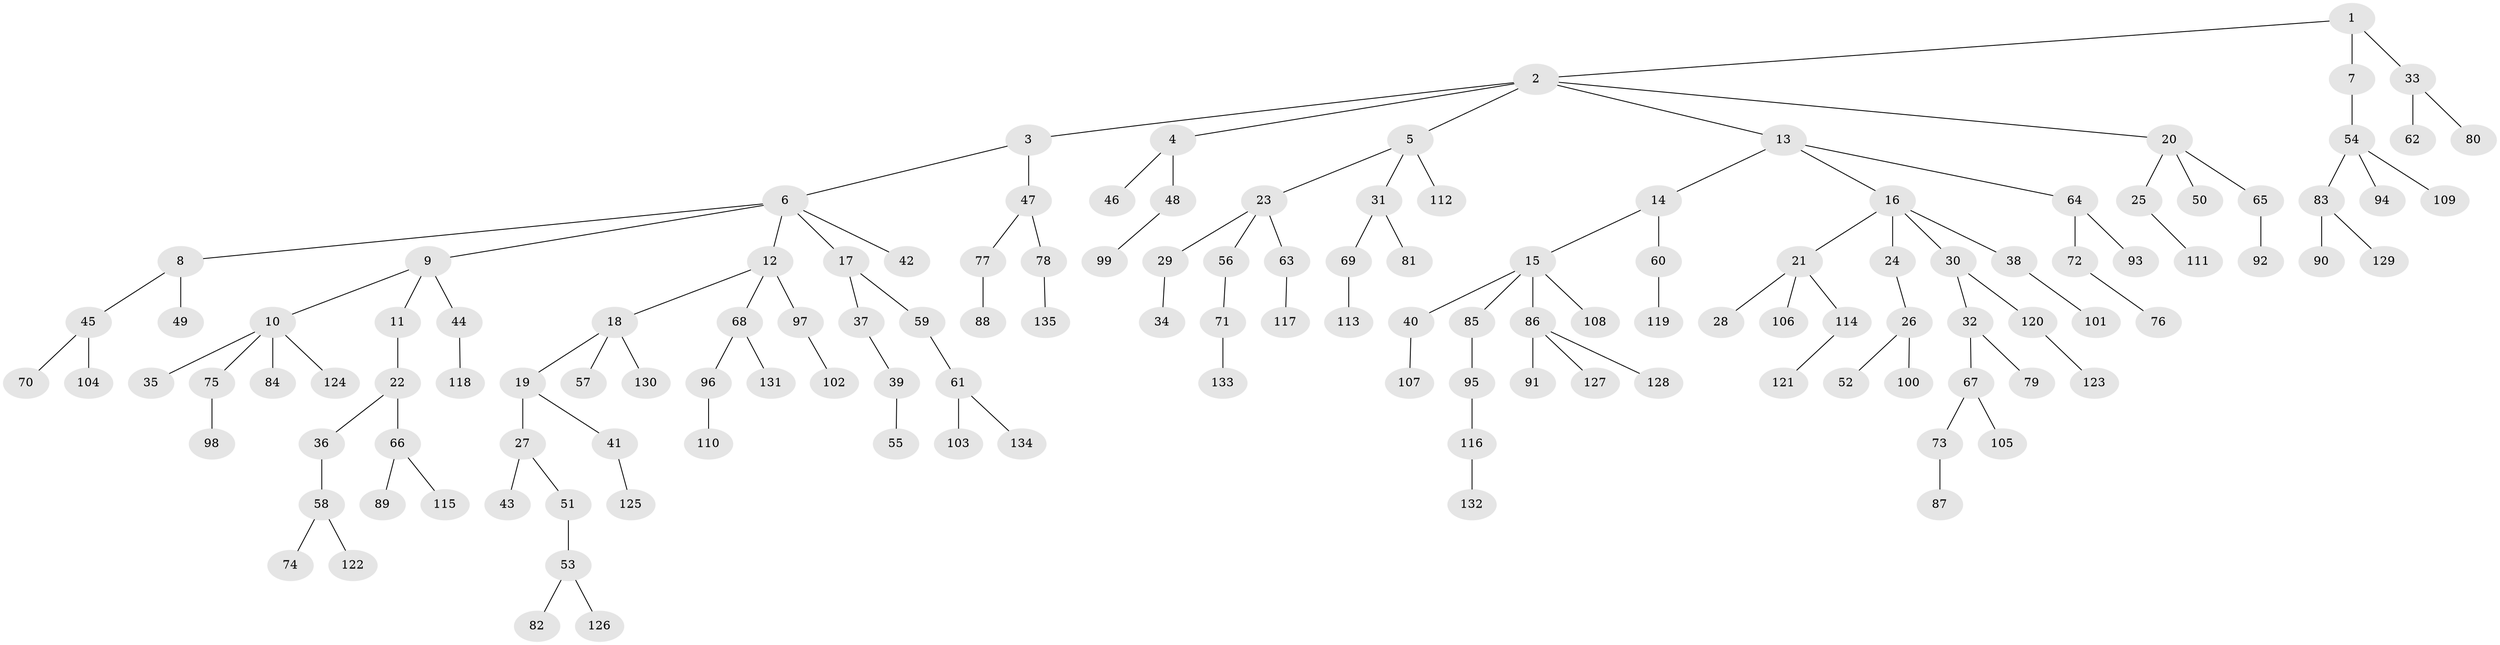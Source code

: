 // Generated by graph-tools (version 1.1) at 2025/52/03/09/25 04:52:47]
// undirected, 135 vertices, 134 edges
graph export_dot {
graph [start="1"]
  node [color=gray90,style=filled];
  1;
  2;
  3;
  4;
  5;
  6;
  7;
  8;
  9;
  10;
  11;
  12;
  13;
  14;
  15;
  16;
  17;
  18;
  19;
  20;
  21;
  22;
  23;
  24;
  25;
  26;
  27;
  28;
  29;
  30;
  31;
  32;
  33;
  34;
  35;
  36;
  37;
  38;
  39;
  40;
  41;
  42;
  43;
  44;
  45;
  46;
  47;
  48;
  49;
  50;
  51;
  52;
  53;
  54;
  55;
  56;
  57;
  58;
  59;
  60;
  61;
  62;
  63;
  64;
  65;
  66;
  67;
  68;
  69;
  70;
  71;
  72;
  73;
  74;
  75;
  76;
  77;
  78;
  79;
  80;
  81;
  82;
  83;
  84;
  85;
  86;
  87;
  88;
  89;
  90;
  91;
  92;
  93;
  94;
  95;
  96;
  97;
  98;
  99;
  100;
  101;
  102;
  103;
  104;
  105;
  106;
  107;
  108;
  109;
  110;
  111;
  112;
  113;
  114;
  115;
  116;
  117;
  118;
  119;
  120;
  121;
  122;
  123;
  124;
  125;
  126;
  127;
  128;
  129;
  130;
  131;
  132;
  133;
  134;
  135;
  1 -- 2;
  1 -- 7;
  1 -- 33;
  2 -- 3;
  2 -- 4;
  2 -- 5;
  2 -- 13;
  2 -- 20;
  3 -- 6;
  3 -- 47;
  4 -- 46;
  4 -- 48;
  5 -- 23;
  5 -- 31;
  5 -- 112;
  6 -- 8;
  6 -- 9;
  6 -- 12;
  6 -- 17;
  6 -- 42;
  7 -- 54;
  8 -- 45;
  8 -- 49;
  9 -- 10;
  9 -- 11;
  9 -- 44;
  10 -- 35;
  10 -- 75;
  10 -- 84;
  10 -- 124;
  11 -- 22;
  12 -- 18;
  12 -- 68;
  12 -- 97;
  13 -- 14;
  13 -- 16;
  13 -- 64;
  14 -- 15;
  14 -- 60;
  15 -- 40;
  15 -- 85;
  15 -- 86;
  15 -- 108;
  16 -- 21;
  16 -- 24;
  16 -- 30;
  16 -- 38;
  17 -- 37;
  17 -- 59;
  18 -- 19;
  18 -- 57;
  18 -- 130;
  19 -- 27;
  19 -- 41;
  20 -- 25;
  20 -- 50;
  20 -- 65;
  21 -- 28;
  21 -- 106;
  21 -- 114;
  22 -- 36;
  22 -- 66;
  23 -- 29;
  23 -- 56;
  23 -- 63;
  24 -- 26;
  25 -- 111;
  26 -- 52;
  26 -- 100;
  27 -- 43;
  27 -- 51;
  29 -- 34;
  30 -- 32;
  30 -- 120;
  31 -- 69;
  31 -- 81;
  32 -- 67;
  32 -- 79;
  33 -- 62;
  33 -- 80;
  36 -- 58;
  37 -- 39;
  38 -- 101;
  39 -- 55;
  40 -- 107;
  41 -- 125;
  44 -- 118;
  45 -- 70;
  45 -- 104;
  47 -- 77;
  47 -- 78;
  48 -- 99;
  51 -- 53;
  53 -- 82;
  53 -- 126;
  54 -- 83;
  54 -- 94;
  54 -- 109;
  56 -- 71;
  58 -- 74;
  58 -- 122;
  59 -- 61;
  60 -- 119;
  61 -- 103;
  61 -- 134;
  63 -- 117;
  64 -- 72;
  64 -- 93;
  65 -- 92;
  66 -- 89;
  66 -- 115;
  67 -- 73;
  67 -- 105;
  68 -- 96;
  68 -- 131;
  69 -- 113;
  71 -- 133;
  72 -- 76;
  73 -- 87;
  75 -- 98;
  77 -- 88;
  78 -- 135;
  83 -- 90;
  83 -- 129;
  85 -- 95;
  86 -- 91;
  86 -- 127;
  86 -- 128;
  95 -- 116;
  96 -- 110;
  97 -- 102;
  114 -- 121;
  116 -- 132;
  120 -- 123;
}
